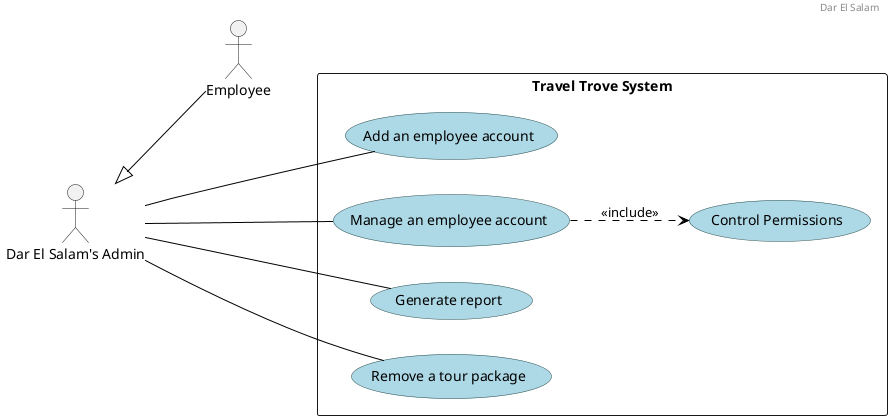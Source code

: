 @startuml
scale 1
left to right direction

header
Dar El Salam
endheader

' Custom skin parameters for use cases
skinparam usecase {
    BackgroundColor lightblue
    BorderColor DarkSlateGray
    ArrowColor Black
}

actor "Dar El Salam's Admin" as Admin

rectangle "Travel Trove System" {

    usecase "Add an employee account"
    usecase "Manage an employee account"
    usecase "Control Permissions"
    usecase "Generate report"
    usecase "Remove a tour package"
}

"Manage an employee account" ..> "Control Permissions" : <<include>>
Admin<|-- Employee
Admin --- "Add an employee account"
Admin -- "Manage an employee account"
Admin -- "Generate report"
Admin -- "Remove a tour package"

@enduml
